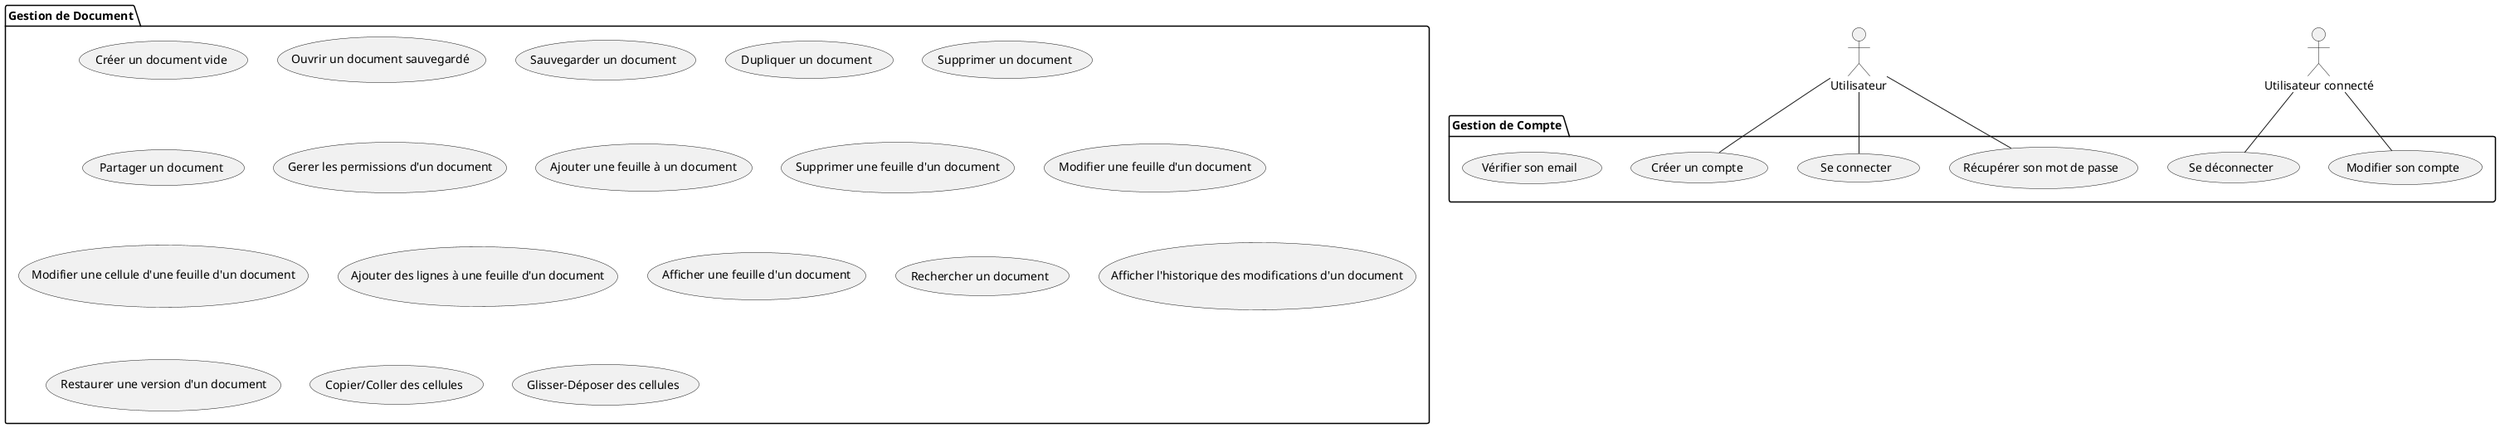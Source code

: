@startuml diagramme de cas d'utilisation
actor user as "Utilisateur"
actor conUser as "Utilisateur connecté"


package "Gestion de Compte" {
    usecase connexion as "Se connecter"
    usecase creaCompte as "Créer un compte"
    usecase modifCompte as "Modifier son compte"
    usecase deconnexion as "Se déconnecter"
    usecase recupMdp as "Récupérer son mot de passe"
    usecase verifEmail as "Vérifier son email"
    user -- connexion
    user -- creaCompte
    user -- recupMdp
    conUser -- deconnexion
    conUser -- modifCompte
}

package "Gestion de Document" {
    usecase creaDoc as "Créer un document vide"
    usecase ouverDoc as "Ouvrir un document sauvegardé"
    usecase sauveDoc as "Sauvegarder un document"
    usecase dupliDoc as "Dupliquer un document"
    usecase supprDoc as "Supprimer un document"
    usecase partageDoc as "Partager un document"
    usecase gestPerm as "Gerer les permissions d'un document"
    usecase ajoutFeuilleDoc as "Ajouter une feuille à un document"
    usecase supprFeuilleDoc as "Supprimer une feuille d'un document"
    usecase modifFeuilleDoc as "Modifier une feuille d'un document"
    usecase modifCellFeuilleDoc as "Modifier une cellule d'une feuille d'un document"
    usecase ajoutLigneFeuilleDoc as "Ajouter des lignes à une feuille d'un document"
    usecase affichFeuilleDoc as "Afficher une feuille d'un document"
    usecase rechDoc as "Rechercher un document"
    usecase histModif as "Afficher l'historique des modifications d'un document"
    usecase restVersion as "Restaurer une version d'un document"
    usecase copierColler as "Copier/Coller des cellules"
    usecase glisserDeplacer as "Glisser-Déposer des cellules"
}

@enduml